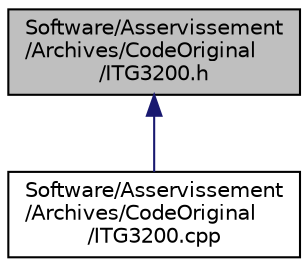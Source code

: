 digraph "Software/Asservissement/Archives/CodeOriginal/ITG3200.h"
{
  edge [fontname="Helvetica",fontsize="10",labelfontname="Helvetica",labelfontsize="10"];
  node [fontname="Helvetica",fontsize="10",shape=record];
  Node1 [label="Software/Asservissement\l/Archives/CodeOriginal\l/ITG3200.h",height=0.2,width=0.4,color="black", fillcolor="grey75", style="filled" fontcolor="black"];
  Node1 -> Node2 [dir="back",color="midnightblue",fontsize="10",style="solid",fontname="Helvetica"];
  Node2 [label="Software/Asservissement\l/Archives/CodeOriginal\l/ITG3200.cpp",height=0.2,width=0.4,color="black", fillcolor="white", style="filled",URL="$_i_t_g3200_8cpp.html"];
}
